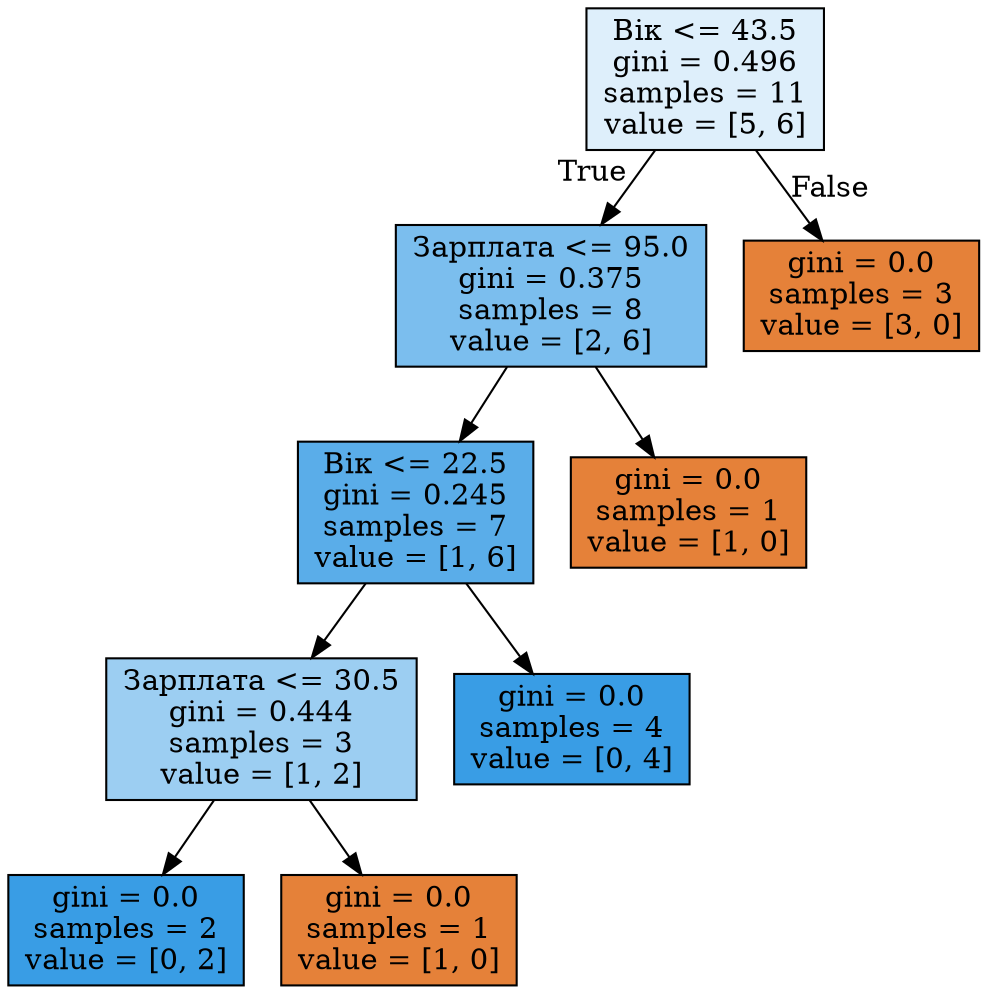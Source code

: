 digraph Tree {
node [shape=box, style="filled", color="black"] ;
0 [label="Вік <= 43.5\ngini = 0.496\nsamples = 11\nvalue = [5, 6]", fillcolor="#deeffb"] ;
1 [label="Зарплата <= 95.0\ngini = 0.375\nsamples = 8\nvalue = [2, 6]", fillcolor="#7bbeee"] ;
0 -> 1 [labeldistance=2.5, labelangle=45, headlabel="True"] ;
2 [label="Вік <= 22.5\ngini = 0.245\nsamples = 7\nvalue = [1, 6]", fillcolor="#5aade9"] ;
1 -> 2 ;
3 [label="Зарплата <= 30.5\ngini = 0.444\nsamples = 3\nvalue = [1, 2]", fillcolor="#9ccef2"] ;
2 -> 3 ;
4 [label="gini = 0.0\nsamples = 2\nvalue = [0, 2]", fillcolor="#399de5"] ;
3 -> 4 ;
5 [label="gini = 0.0\nsamples = 1\nvalue = [1, 0]", fillcolor="#e58139"] ;
3 -> 5 ;
6 [label="gini = 0.0\nsamples = 4\nvalue = [0, 4]", fillcolor="#399de5"] ;
2 -> 6 ;
7 [label="gini = 0.0\nsamples = 1\nvalue = [1, 0]", fillcolor="#e58139"] ;
1 -> 7 ;
8 [label="gini = 0.0\nsamples = 3\nvalue = [3, 0]", fillcolor="#e58139"] ;
0 -> 8 [labeldistance=2.5, labelangle=-45, headlabel="False"] ;
}